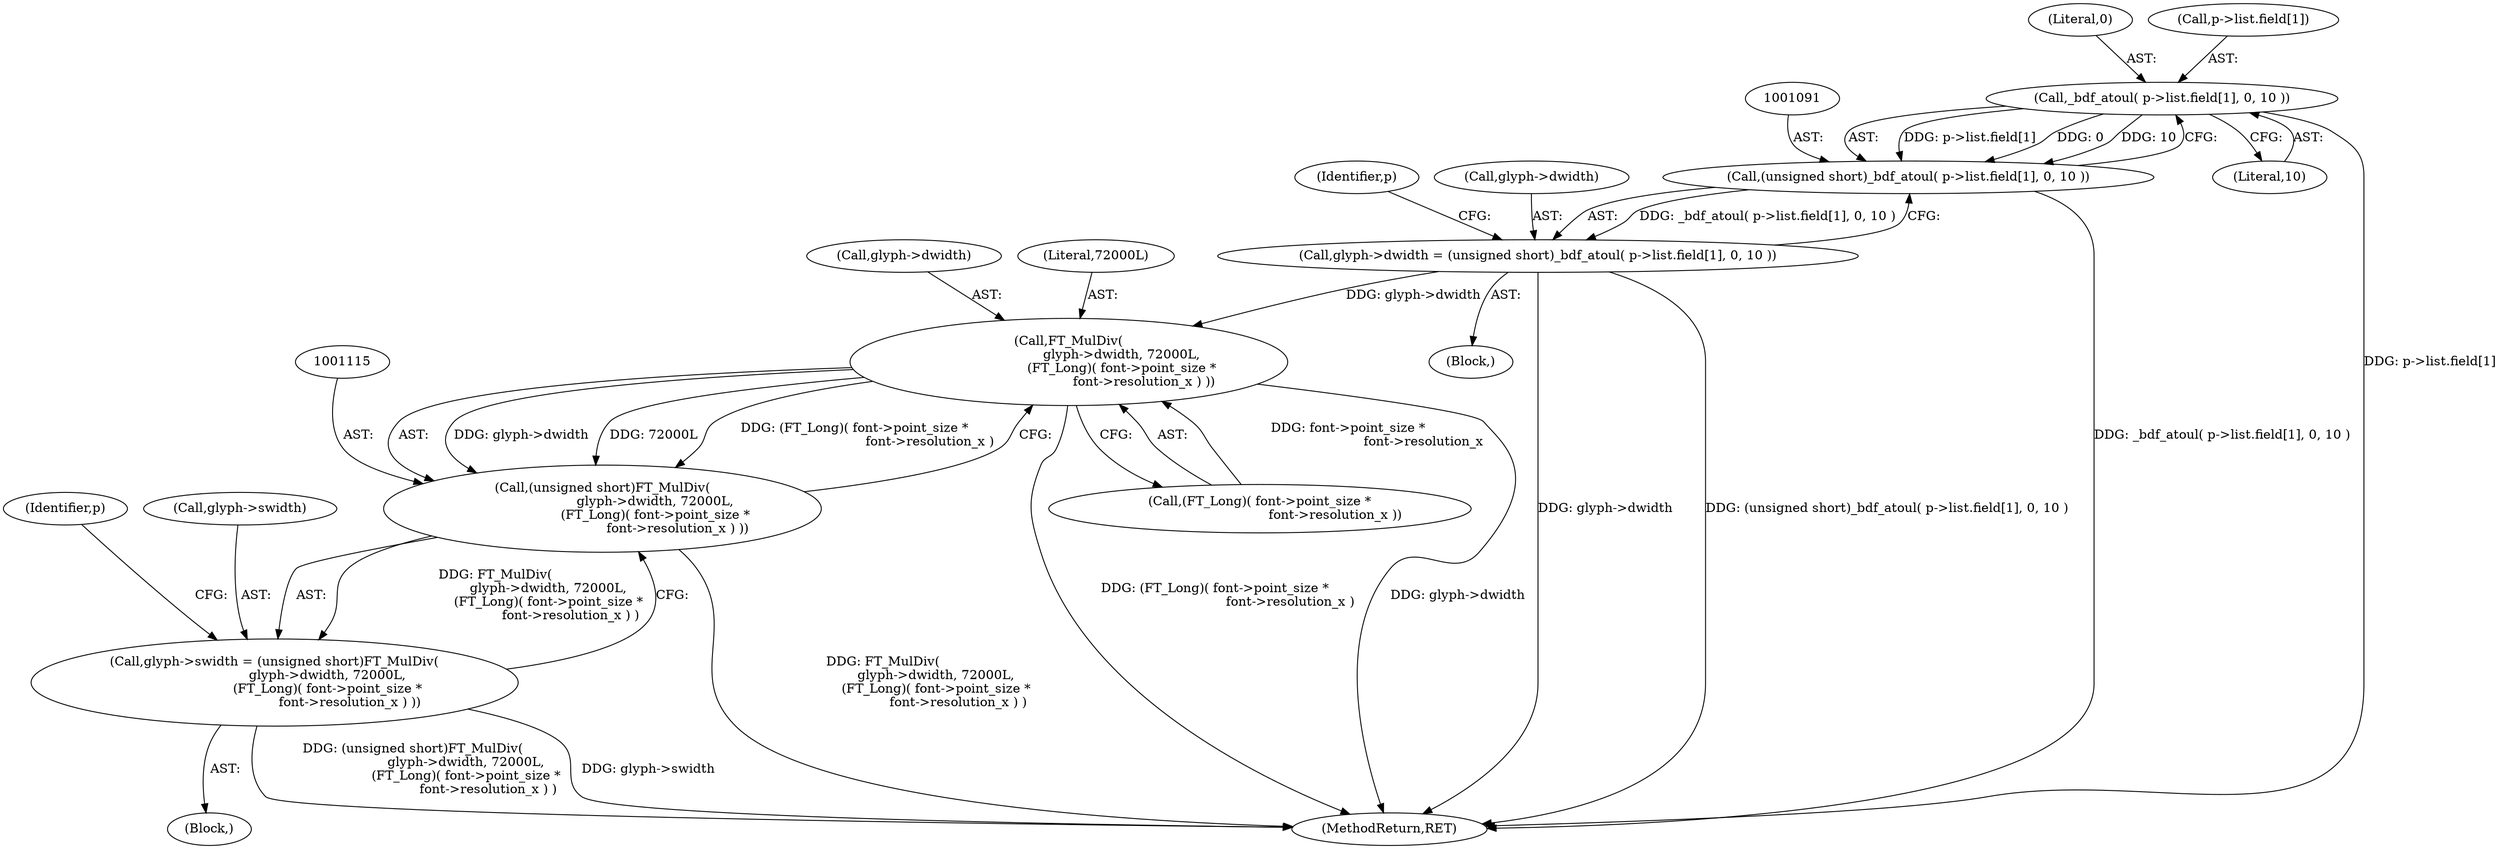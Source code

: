 digraph "0_savannah_07bdb6e289c7954e2a533039dc93c1c136099d2d@array" {
"1001092" [label="(Call,_bdf_atoul( p->list.field[1], 0, 10 ))"];
"1001090" [label="(Call,(unsigned short)_bdf_atoul( p->list.field[1], 0, 10 ))"];
"1001086" [label="(Call,glyph->dwidth = (unsigned short)_bdf_atoul( p->list.field[1], 0, 10 ))"];
"1001116" [label="(Call,FT_MulDiv(\n                          glyph->dwidth, 72000L,\n                          (FT_Long)( font->point_size *\n                                     font->resolution_x ) ))"];
"1001114" [label="(Call,(unsigned short)FT_MulDiv(\n                          glyph->dwidth, 72000L,\n                          (FT_Long)( font->point_size *\n                                     font->resolution_x ) ))"];
"1001110" [label="(Call,glyph->swidth = (unsigned short)FT_MulDiv(\n                          glyph->dwidth, 72000L,\n                          (FT_Long)( font->point_size *\n                                     font->resolution_x ) ))"];
"1001090" [label="(Call,(unsigned short)_bdf_atoul( p->list.field[1], 0, 10 ))"];
"1001062" [label="(Block,)"];
"1001100" [label="(Literal,0)"];
"1001117" [label="(Call,glyph->dwidth)"];
"1001086" [label="(Call,glyph->dwidth = (unsigned short)_bdf_atoul( p->list.field[1], 0, 10 ))"];
"1001120" [label="(Literal,72000L)"];
"1001092" [label="(Call,_bdf_atoul( p->list.field[1], 0, 10 ))"];
"1001132" [label="(Identifier,p)"];
"1001093" [label="(Call,p->list.field[1])"];
"1001101" [label="(Literal,10)"];
"1001121" [label="(Call,(FT_Long)( font->point_size *\n                                     font->resolution_x ))"];
"1001106" [label="(Identifier,p)"];
"1001111" [label="(Call,glyph->swidth)"];
"1001110" [label="(Call,glyph->swidth = (unsigned short)FT_MulDiv(\n                          glyph->dwidth, 72000L,\n                          (FT_Long)( font->point_size *\n                                     font->resolution_x ) ))"];
"1001114" [label="(Call,(unsigned short)FT_MulDiv(\n                          glyph->dwidth, 72000L,\n                          (FT_Long)( font->point_size *\n                                     font->resolution_x ) ))"];
"1001109" [label="(Block,)"];
"1001568" [label="(MethodReturn,RET)"];
"1001087" [label="(Call,glyph->dwidth)"];
"1001116" [label="(Call,FT_MulDiv(\n                          glyph->dwidth, 72000L,\n                          (FT_Long)( font->point_size *\n                                     font->resolution_x ) ))"];
"1001092" -> "1001090"  [label="AST: "];
"1001092" -> "1001101"  [label="CFG: "];
"1001093" -> "1001092"  [label="AST: "];
"1001100" -> "1001092"  [label="AST: "];
"1001101" -> "1001092"  [label="AST: "];
"1001090" -> "1001092"  [label="CFG: "];
"1001092" -> "1001568"  [label="DDG: p->list.field[1]"];
"1001092" -> "1001090"  [label="DDG: p->list.field[1]"];
"1001092" -> "1001090"  [label="DDG: 0"];
"1001092" -> "1001090"  [label="DDG: 10"];
"1001090" -> "1001086"  [label="AST: "];
"1001091" -> "1001090"  [label="AST: "];
"1001086" -> "1001090"  [label="CFG: "];
"1001090" -> "1001568"  [label="DDG: _bdf_atoul( p->list.field[1], 0, 10 )"];
"1001090" -> "1001086"  [label="DDG: _bdf_atoul( p->list.field[1], 0, 10 )"];
"1001086" -> "1001062"  [label="AST: "];
"1001087" -> "1001086"  [label="AST: "];
"1001106" -> "1001086"  [label="CFG: "];
"1001086" -> "1001568"  [label="DDG: glyph->dwidth"];
"1001086" -> "1001568"  [label="DDG: (unsigned short)_bdf_atoul( p->list.field[1], 0, 10 )"];
"1001086" -> "1001116"  [label="DDG: glyph->dwidth"];
"1001116" -> "1001114"  [label="AST: "];
"1001116" -> "1001121"  [label="CFG: "];
"1001117" -> "1001116"  [label="AST: "];
"1001120" -> "1001116"  [label="AST: "];
"1001121" -> "1001116"  [label="AST: "];
"1001114" -> "1001116"  [label="CFG: "];
"1001116" -> "1001568"  [label="DDG: (FT_Long)( font->point_size *\n                                     font->resolution_x )"];
"1001116" -> "1001568"  [label="DDG: glyph->dwidth"];
"1001116" -> "1001114"  [label="DDG: glyph->dwidth"];
"1001116" -> "1001114"  [label="DDG: 72000L"];
"1001116" -> "1001114"  [label="DDG: (FT_Long)( font->point_size *\n                                     font->resolution_x )"];
"1001121" -> "1001116"  [label="DDG: font->point_size *\n                                     font->resolution_x"];
"1001114" -> "1001110"  [label="AST: "];
"1001115" -> "1001114"  [label="AST: "];
"1001110" -> "1001114"  [label="CFG: "];
"1001114" -> "1001568"  [label="DDG: FT_MulDiv(\n                          glyph->dwidth, 72000L,\n                          (FT_Long)( font->point_size *\n                                     font->resolution_x ) )"];
"1001114" -> "1001110"  [label="DDG: FT_MulDiv(\n                          glyph->dwidth, 72000L,\n                          (FT_Long)( font->point_size *\n                                     font->resolution_x ) )"];
"1001110" -> "1001109"  [label="AST: "];
"1001111" -> "1001110"  [label="AST: "];
"1001132" -> "1001110"  [label="CFG: "];
"1001110" -> "1001568"  [label="DDG: (unsigned short)FT_MulDiv(\n                          glyph->dwidth, 72000L,\n                          (FT_Long)( font->point_size *\n                                     font->resolution_x ) )"];
"1001110" -> "1001568"  [label="DDG: glyph->swidth"];
}
